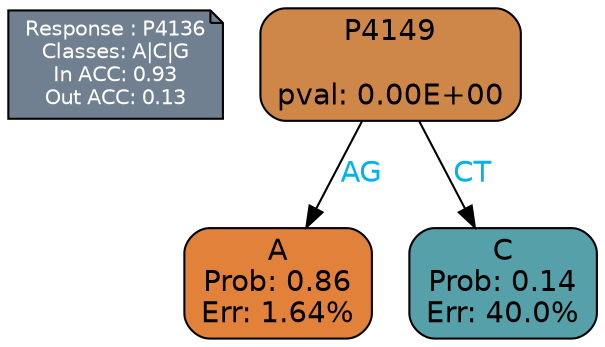 digraph Tree {
node [shape=box, style="filled, rounded", color="black", fontname=helvetica] ;
graph [ranksep=equally, splines=polylines, bgcolor=transparent, dpi=600] ;
edge [fontname=helvetica] ;
LEGEND [label="Response : P4136
Classes: A|C|G
In ACC: 0.93
Out ACC: 0.13
",shape=note,align=left,style=filled,fillcolor="slategray",fontcolor="white",fontsize=10];1 [label="P4149

pval: 0.00E+00", fillcolor="#ce8649"] ;
2 [label="A
Prob: 0.86
Err: 1.64%", fillcolor="#e2823a"] ;
3 [label="C
Prob: 0.14
Err: 40.0%", fillcolor="#55a0a9"] ;
1 -> 2 [label="AG",fontcolor=deepskyblue2] ;
1 -> 3 [label="CT",fontcolor=deepskyblue2] ;
{rank = same; 2;3;}{rank = same; LEGEND;1;}}